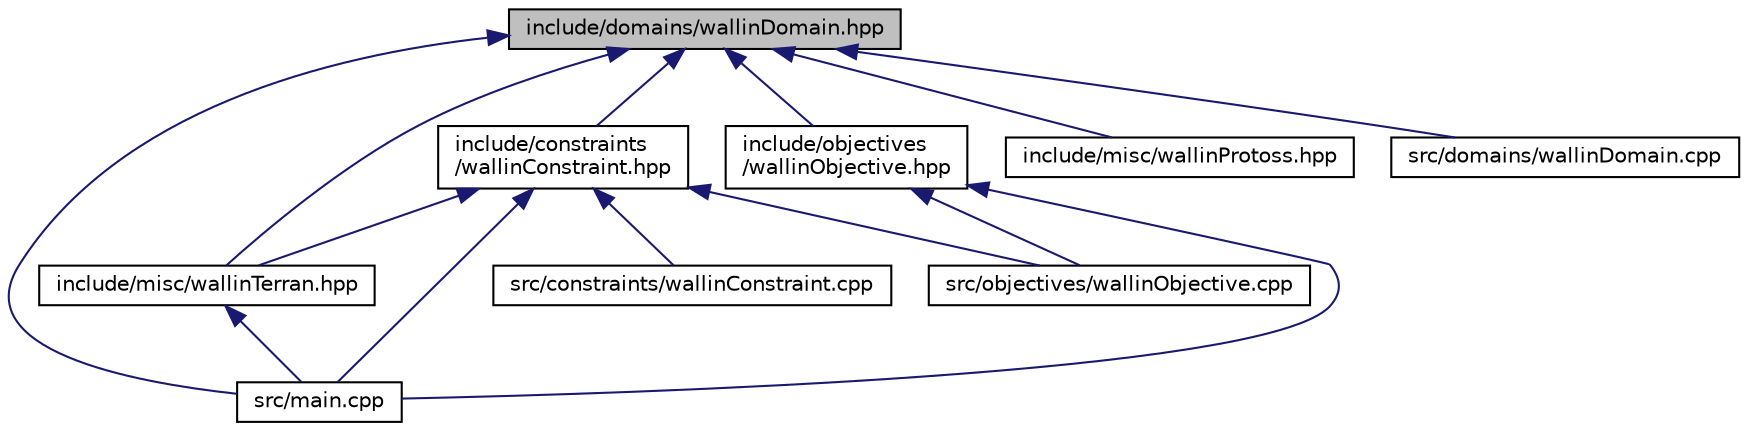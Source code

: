 digraph "include/domains/wallinDomain.hpp"
{
  edge [fontname="Helvetica",fontsize="10",labelfontname="Helvetica",labelfontsize="10"];
  node [fontname="Helvetica",fontsize="10",shape=record];
  Node1 [label="include/domains/wallinDomain.hpp",height=0.2,width=0.4,color="black", fillcolor="grey75", style="filled" fontcolor="black"];
  Node1 -> Node2 [dir="back",color="midnightblue",fontsize="10",style="solid",fontname="Helvetica"];
  Node2 [label="include/constraints\l/wallinConstraint.hpp",height=0.2,width=0.4,color="black", fillcolor="white", style="filled",URL="$wallinConstraint_8hpp.html"];
  Node2 -> Node3 [dir="back",color="midnightblue",fontsize="10",style="solid",fontname="Helvetica"];
  Node3 [label="include/misc/wallinTerran.hpp",height=0.2,width=0.4,color="black", fillcolor="white", style="filled",URL="$wallinTerran_8hpp.html"];
  Node3 -> Node4 [dir="back",color="midnightblue",fontsize="10",style="solid",fontname="Helvetica"];
  Node4 [label="src/main.cpp",height=0.2,width=0.4,color="black", fillcolor="white", style="filled",URL="$main_8cpp.html"];
  Node2 -> Node5 [dir="back",color="midnightblue",fontsize="10",style="solid",fontname="Helvetica"];
  Node5 [label="src/constraints/wallinConstraint.cpp",height=0.2,width=0.4,color="black", fillcolor="white", style="filled",URL="$wallinConstraint_8cpp.html"];
  Node2 -> Node4 [dir="back",color="midnightblue",fontsize="10",style="solid",fontname="Helvetica"];
  Node2 -> Node6 [dir="back",color="midnightblue",fontsize="10",style="solid",fontname="Helvetica"];
  Node6 [label="src/objectives/wallinObjective.cpp",height=0.2,width=0.4,color="black", fillcolor="white", style="filled",URL="$wallinObjective_8cpp.html"];
  Node1 -> Node7 [dir="back",color="midnightblue",fontsize="10",style="solid",fontname="Helvetica"];
  Node7 [label="include/misc/wallinProtoss.hpp",height=0.2,width=0.4,color="black", fillcolor="white", style="filled",URL="$wallinProtoss_8hpp.html"];
  Node1 -> Node3 [dir="back",color="midnightblue",fontsize="10",style="solid",fontname="Helvetica"];
  Node1 -> Node8 [dir="back",color="midnightblue",fontsize="10",style="solid",fontname="Helvetica"];
  Node8 [label="include/objectives\l/wallinObjective.hpp",height=0.2,width=0.4,color="black", fillcolor="white", style="filled",URL="$wallinObjective_8hpp.html"];
  Node8 -> Node4 [dir="back",color="midnightblue",fontsize="10",style="solid",fontname="Helvetica"];
  Node8 -> Node6 [dir="back",color="midnightblue",fontsize="10",style="solid",fontname="Helvetica"];
  Node1 -> Node9 [dir="back",color="midnightblue",fontsize="10",style="solid",fontname="Helvetica"];
  Node9 [label="src/domains/wallinDomain.cpp",height=0.2,width=0.4,color="black", fillcolor="white", style="filled",URL="$wallinDomain_8cpp.html"];
  Node1 -> Node4 [dir="back",color="midnightblue",fontsize="10",style="solid",fontname="Helvetica"];
}

